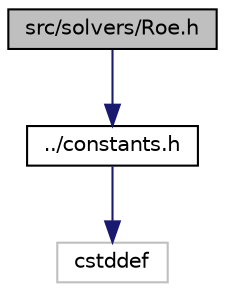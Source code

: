 digraph "src/solvers/Roe.h"
{
 // LATEX_PDF_SIZE
  edge [fontname="Helvetica",fontsize="10",labelfontname="Helvetica",labelfontsize="10"];
  node [fontname="Helvetica",fontsize="10",shape=record];
  Node1 [label="src/solvers/Roe.h",height=0.2,width=0.4,color="black", fillcolor="grey75", style="filled", fontcolor="black",tooltip=" "];
  Node1 -> Node2 [color="midnightblue",fontsize="10",style="solid"];
  Node2 [label="../constants.h",height=0.2,width=0.4,color="black", fillcolor="white", style="filled",URL="$constants_8h.html",tooltip=" "];
  Node2 -> Node3 [color="midnightblue",fontsize="10",style="solid"];
  Node3 [label="cstddef",height=0.2,width=0.4,color="grey75", fillcolor="white", style="filled",tooltip=" "];
}
